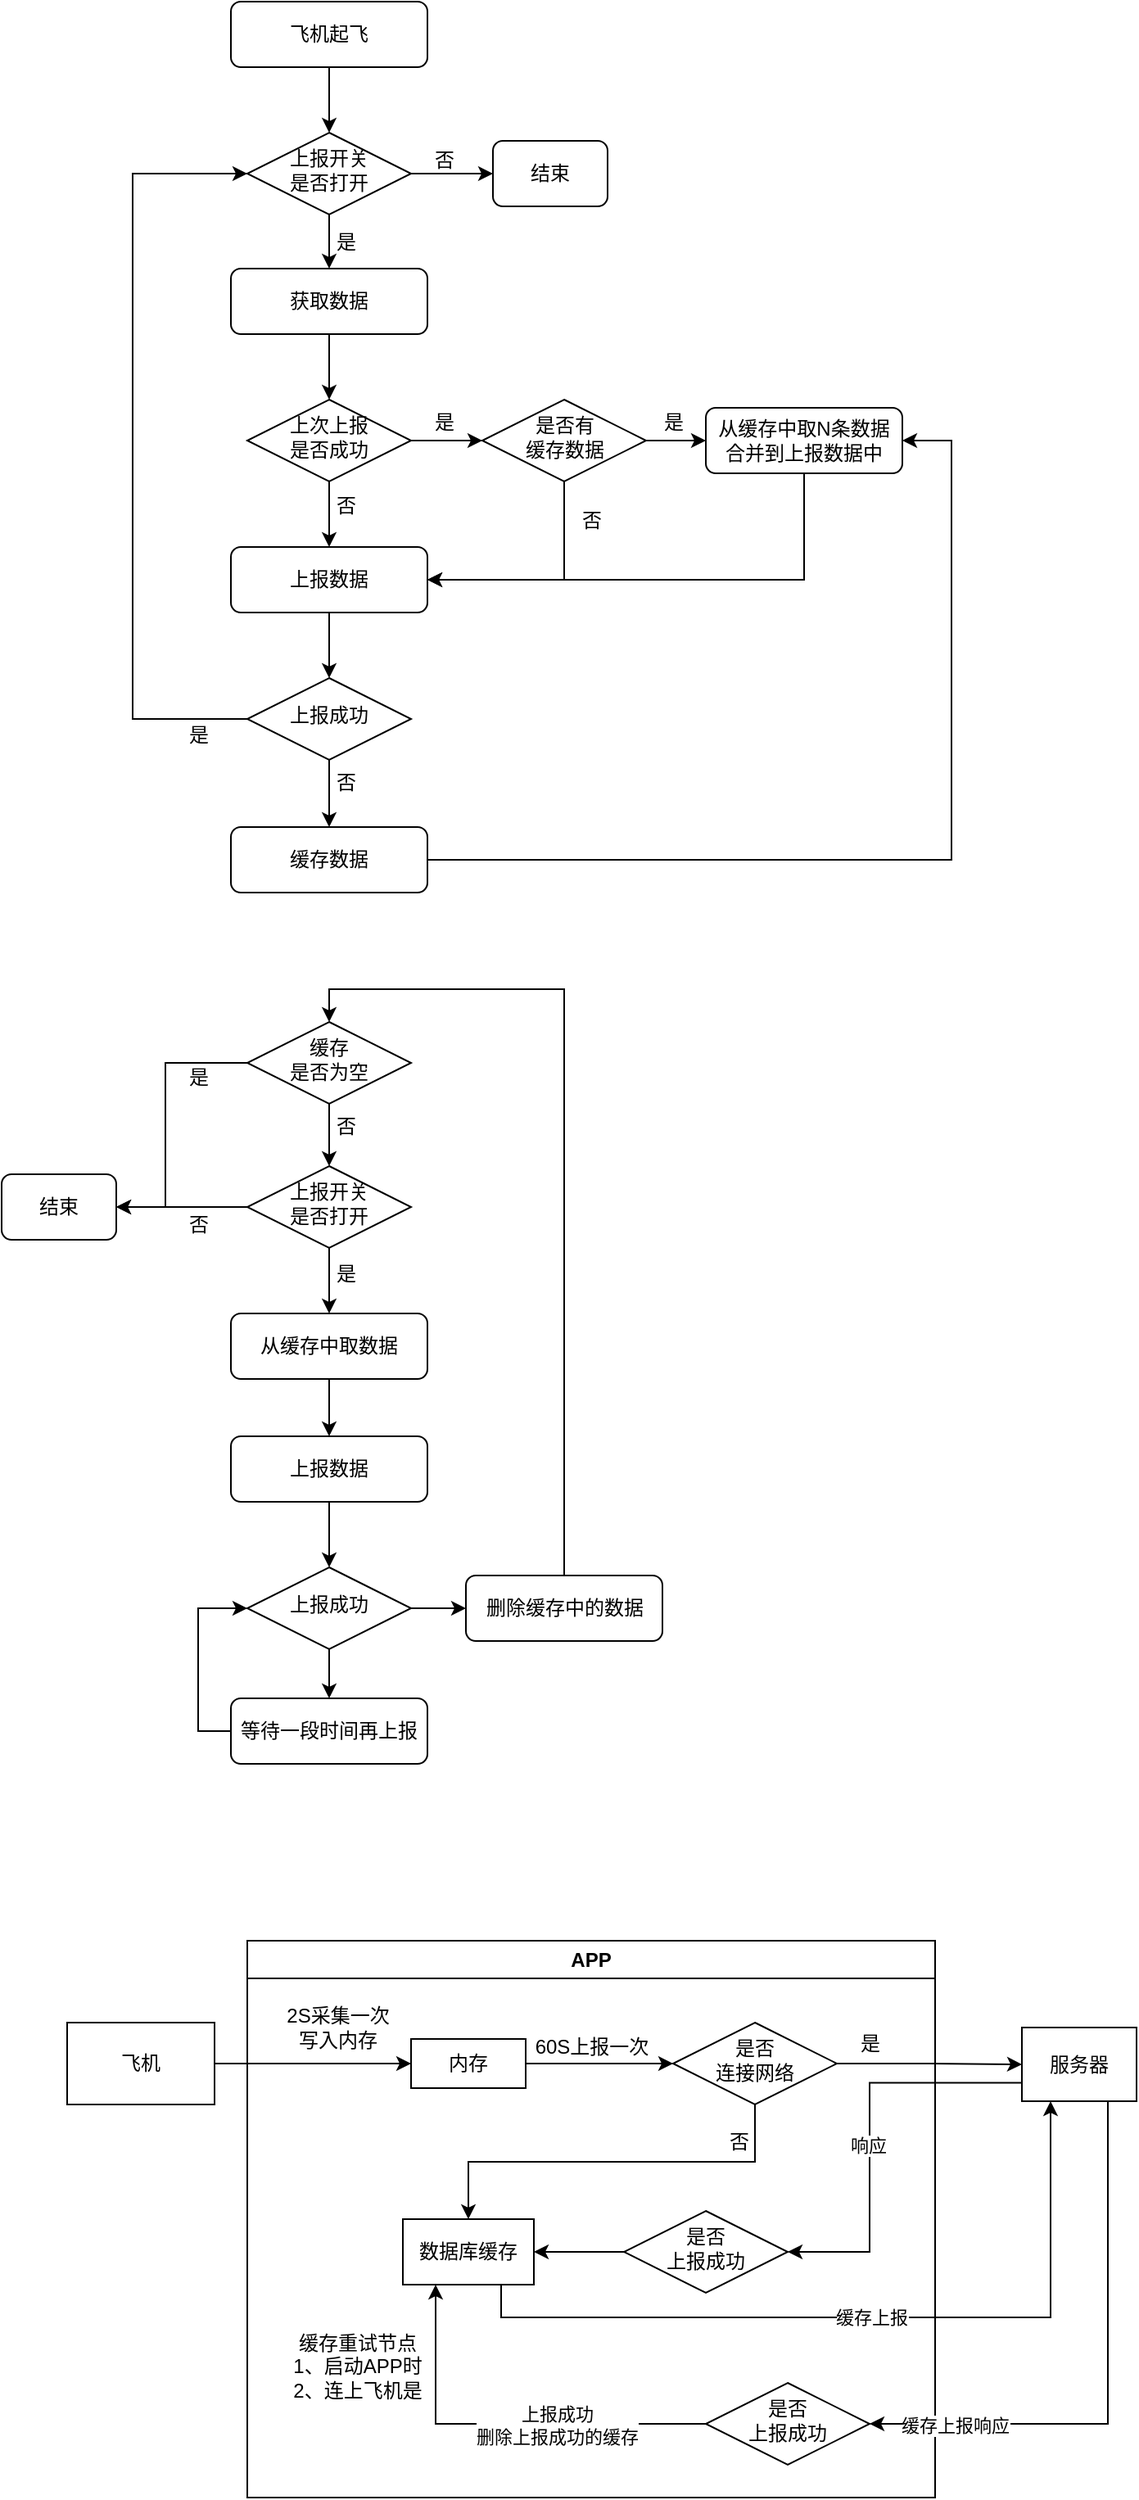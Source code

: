 <mxfile version="21.3.7" type="github">
  <diagram id="C5RBs43oDa-KdzZeNtuy" name="Page-1">
    <mxGraphModel dx="1619" dy="796" grid="1" gridSize="10" guides="1" tooltips="1" connect="1" arrows="1" fold="1" page="1" pageScale="1" pageWidth="827" pageHeight="1169" math="0" shadow="0">
      <root>
        <mxCell id="WIyWlLk6GJQsqaUBKTNV-0" />
        <mxCell id="WIyWlLk6GJQsqaUBKTNV-1" parent="WIyWlLk6GJQsqaUBKTNV-0" />
        <mxCell id="kAMANX2P3jgM0Xem9M4I-11" style="edgeStyle=orthogonalEdgeStyle;rounded=0;orthogonalLoop=1;jettySize=auto;html=1;exitX=0.5;exitY=1;exitDx=0;exitDy=0;entryX=0.5;entryY=0;entryDx=0;entryDy=0;" parent="WIyWlLk6GJQsqaUBKTNV-1" source="WIyWlLk6GJQsqaUBKTNV-3" target="WIyWlLk6GJQsqaUBKTNV-6" edge="1">
          <mxGeometry relative="1" as="geometry" />
        </mxCell>
        <mxCell id="WIyWlLk6GJQsqaUBKTNV-3" value="飞机起飞" style="rounded=1;whiteSpace=wrap;html=1;fontSize=12;glass=0;strokeWidth=1;shadow=0;" parent="WIyWlLk6GJQsqaUBKTNV-1" vertex="1">
          <mxGeometry x="160" y="16" width="120" height="40" as="geometry" />
        </mxCell>
        <mxCell id="kAMANX2P3jgM0Xem9M4I-12" style="edgeStyle=orthogonalEdgeStyle;rounded=0;orthogonalLoop=1;jettySize=auto;html=1;exitX=0.5;exitY=1;exitDx=0;exitDy=0;entryX=0.5;entryY=0;entryDx=0;entryDy=0;" parent="WIyWlLk6GJQsqaUBKTNV-1" source="WIyWlLk6GJQsqaUBKTNV-6" target="kAMANX2P3jgM0Xem9M4I-2" edge="1">
          <mxGeometry relative="1" as="geometry" />
        </mxCell>
        <mxCell id="kAMANX2P3jgM0Xem9M4I-13" style="edgeStyle=orthogonalEdgeStyle;rounded=0;orthogonalLoop=1;jettySize=auto;html=1;exitX=1;exitY=0.5;exitDx=0;exitDy=0;entryX=0;entryY=0.5;entryDx=0;entryDy=0;" parent="WIyWlLk6GJQsqaUBKTNV-1" source="WIyWlLk6GJQsqaUBKTNV-6" target="WIyWlLk6GJQsqaUBKTNV-7" edge="1">
          <mxGeometry relative="1" as="geometry" />
        </mxCell>
        <mxCell id="WIyWlLk6GJQsqaUBKTNV-6" value="上报开关&lt;br&gt;是否打开" style="rhombus;whiteSpace=wrap;html=1;shadow=0;fontFamily=Helvetica;fontSize=12;align=center;strokeWidth=1;spacing=6;spacingTop=-4;" parent="WIyWlLk6GJQsqaUBKTNV-1" vertex="1">
          <mxGeometry x="170" y="96" width="100" height="50" as="geometry" />
        </mxCell>
        <mxCell id="WIyWlLk6GJQsqaUBKTNV-7" value="结束" style="rounded=1;whiteSpace=wrap;html=1;fontSize=12;glass=0;strokeWidth=1;shadow=0;" parent="WIyWlLk6GJQsqaUBKTNV-1" vertex="1">
          <mxGeometry x="320" y="101" width="70" height="40" as="geometry" />
        </mxCell>
        <mxCell id="kAMANX2P3jgM0Xem9M4I-5" value="" style="edgeStyle=orthogonalEdgeStyle;rounded=0;orthogonalLoop=1;jettySize=auto;html=1;" parent="WIyWlLk6GJQsqaUBKTNV-1" source="kAMANX2P3jgM0Xem9M4I-2" edge="1">
          <mxGeometry relative="1" as="geometry">
            <mxPoint x="220" y="259" as="targetPoint" />
          </mxGeometry>
        </mxCell>
        <mxCell id="kAMANX2P3jgM0Xem9M4I-2" value="获取数据" style="rounded=1;whiteSpace=wrap;html=1;fontSize=12;glass=0;strokeWidth=1;shadow=0;" parent="WIyWlLk6GJQsqaUBKTNV-1" vertex="1">
          <mxGeometry x="160" y="179" width="120" height="40" as="geometry" />
        </mxCell>
        <mxCell id="kAMANX2P3jgM0Xem9M4I-20" style="edgeStyle=orthogonalEdgeStyle;rounded=0;orthogonalLoop=1;jettySize=auto;html=1;exitX=0.5;exitY=1;exitDx=0;exitDy=0;entryX=0.5;entryY=0;entryDx=0;entryDy=0;" parent="WIyWlLk6GJQsqaUBKTNV-1" source="kAMANX2P3jgM0Xem9M4I-6" target="kAMANX2P3jgM0Xem9M4I-10" edge="1">
          <mxGeometry relative="1" as="geometry" />
        </mxCell>
        <mxCell id="kAMANX2P3jgM0Xem9M4I-29" style="edgeStyle=orthogonalEdgeStyle;rounded=0;orthogonalLoop=1;jettySize=auto;html=1;exitX=0;exitY=0.5;exitDx=0;exitDy=0;entryX=0;entryY=0.5;entryDx=0;entryDy=0;" parent="WIyWlLk6GJQsqaUBKTNV-1" source="kAMANX2P3jgM0Xem9M4I-6" target="WIyWlLk6GJQsqaUBKTNV-6" edge="1">
          <mxGeometry relative="1" as="geometry">
            <Array as="points">
              <mxPoint x="100" y="454" />
              <mxPoint x="100" y="121" />
            </Array>
          </mxGeometry>
        </mxCell>
        <mxCell id="kAMANX2P3jgM0Xem9M4I-6" value="上报成功" style="rhombus;whiteSpace=wrap;html=1;shadow=0;fontFamily=Helvetica;fontSize=12;align=center;strokeWidth=1;spacing=6;spacingTop=-4;" parent="WIyWlLk6GJQsqaUBKTNV-1" vertex="1">
          <mxGeometry x="170" y="429" width="100" height="50" as="geometry" />
        </mxCell>
        <mxCell id="kAMANX2P3jgM0Xem9M4I-57" style="edgeStyle=orthogonalEdgeStyle;rounded=0;orthogonalLoop=1;jettySize=auto;html=1;exitX=1;exitY=0.5;exitDx=0;exitDy=0;entryX=1;entryY=0.5;entryDx=0;entryDy=0;" parent="WIyWlLk6GJQsqaUBKTNV-1" source="kAMANX2P3jgM0Xem9M4I-10" target="kAMANX2P3jgM0Xem9M4I-15" edge="1">
          <mxGeometry relative="1" as="geometry">
            <Array as="points">
              <mxPoint x="600" y="540" />
              <mxPoint x="600" y="284" />
            </Array>
          </mxGeometry>
        </mxCell>
        <mxCell id="kAMANX2P3jgM0Xem9M4I-10" value="缓存数据" style="whiteSpace=wrap;html=1;rounded=1;glass=0;strokeWidth=1;shadow=0;" parent="WIyWlLk6GJQsqaUBKTNV-1" vertex="1">
          <mxGeometry x="160" y="520" width="120" height="40" as="geometry" />
        </mxCell>
        <mxCell id="kAMANX2P3jgM0Xem9M4I-22" style="edgeStyle=orthogonalEdgeStyle;rounded=0;orthogonalLoop=1;jettySize=auto;html=1;exitX=0.5;exitY=1;exitDx=0;exitDy=0;entryX=0.5;entryY=0;entryDx=0;entryDy=0;" parent="WIyWlLk6GJQsqaUBKTNV-1" source="kAMANX2P3jgM0Xem9M4I-14" target="kAMANX2P3jgM0Xem9M4I-21" edge="1">
          <mxGeometry relative="1" as="geometry" />
        </mxCell>
        <mxCell id="kAMANX2P3jgM0Xem9M4I-26" style="edgeStyle=orthogonalEdgeStyle;rounded=0;orthogonalLoop=1;jettySize=auto;html=1;exitX=1;exitY=0.5;exitDx=0;exitDy=0;entryX=0;entryY=0.5;entryDx=0;entryDy=0;" parent="WIyWlLk6GJQsqaUBKTNV-1" source="kAMANX2P3jgM0Xem9M4I-14" target="kAMANX2P3jgM0Xem9M4I-25" edge="1">
          <mxGeometry relative="1" as="geometry" />
        </mxCell>
        <mxCell id="kAMANX2P3jgM0Xem9M4I-14" value="上次上报&lt;br&gt;是否成功" style="rhombus;whiteSpace=wrap;html=1;shadow=0;fontFamily=Helvetica;fontSize=12;align=center;strokeWidth=1;spacing=6;spacingTop=-4;" parent="WIyWlLk6GJQsqaUBKTNV-1" vertex="1">
          <mxGeometry x="170" y="259" width="100" height="50" as="geometry" />
        </mxCell>
        <mxCell id="kAMANX2P3jgM0Xem9M4I-24" style="edgeStyle=orthogonalEdgeStyle;rounded=0;orthogonalLoop=1;jettySize=auto;html=1;exitX=0.5;exitY=1;exitDx=0;exitDy=0;entryX=1;entryY=0.5;entryDx=0;entryDy=0;" parent="WIyWlLk6GJQsqaUBKTNV-1" source="kAMANX2P3jgM0Xem9M4I-15" target="kAMANX2P3jgM0Xem9M4I-21" edge="1">
          <mxGeometry relative="1" as="geometry" />
        </mxCell>
        <mxCell id="kAMANX2P3jgM0Xem9M4I-15" value="从缓存中取N条数据&lt;br&gt;合并到上报数据中" style="rounded=1;whiteSpace=wrap;html=1;fontSize=12;glass=0;strokeWidth=1;shadow=0;" parent="WIyWlLk6GJQsqaUBKTNV-1" vertex="1">
          <mxGeometry x="450" y="264" width="120" height="40" as="geometry" />
        </mxCell>
        <mxCell id="kAMANX2P3jgM0Xem9M4I-23" style="edgeStyle=orthogonalEdgeStyle;rounded=0;orthogonalLoop=1;jettySize=auto;html=1;exitX=0.5;exitY=1;exitDx=0;exitDy=0;entryX=0.5;entryY=0;entryDx=0;entryDy=0;" parent="WIyWlLk6GJQsqaUBKTNV-1" source="kAMANX2P3jgM0Xem9M4I-21" target="kAMANX2P3jgM0Xem9M4I-6" edge="1">
          <mxGeometry relative="1" as="geometry" />
        </mxCell>
        <mxCell id="kAMANX2P3jgM0Xem9M4I-21" value="上报数据" style="rounded=1;whiteSpace=wrap;html=1;fontSize=12;glass=0;strokeWidth=1;shadow=0;" parent="WIyWlLk6GJQsqaUBKTNV-1" vertex="1">
          <mxGeometry x="160" y="349" width="120" height="40" as="geometry" />
        </mxCell>
        <mxCell id="kAMANX2P3jgM0Xem9M4I-27" style="edgeStyle=orthogonalEdgeStyle;rounded=0;orthogonalLoop=1;jettySize=auto;html=1;exitX=1;exitY=0.5;exitDx=0;exitDy=0;entryX=0;entryY=0.5;entryDx=0;entryDy=0;" parent="WIyWlLk6GJQsqaUBKTNV-1" source="kAMANX2P3jgM0Xem9M4I-25" target="kAMANX2P3jgM0Xem9M4I-15" edge="1">
          <mxGeometry relative="1" as="geometry" />
        </mxCell>
        <mxCell id="kAMANX2P3jgM0Xem9M4I-28" style="edgeStyle=orthogonalEdgeStyle;rounded=0;orthogonalLoop=1;jettySize=auto;html=1;exitX=0.5;exitY=1;exitDx=0;exitDy=0;entryX=1;entryY=0.5;entryDx=0;entryDy=0;" parent="WIyWlLk6GJQsqaUBKTNV-1" source="kAMANX2P3jgM0Xem9M4I-25" target="kAMANX2P3jgM0Xem9M4I-21" edge="1">
          <mxGeometry relative="1" as="geometry" />
        </mxCell>
        <mxCell id="kAMANX2P3jgM0Xem9M4I-25" value="是否有&lt;br&gt;缓存数据" style="rhombus;whiteSpace=wrap;html=1;shadow=0;fontFamily=Helvetica;fontSize=12;align=center;strokeWidth=1;spacing=6;spacingTop=-4;" parent="WIyWlLk6GJQsqaUBKTNV-1" vertex="1">
          <mxGeometry x="313.5" y="259" width="100" height="50" as="geometry" />
        </mxCell>
        <mxCell id="kAMANX2P3jgM0Xem9M4I-30" value="否" style="text;html=1;align=center;verticalAlign=middle;resizable=0;points=[];autosize=1;strokeColor=none;fillColor=none;" parent="WIyWlLk6GJQsqaUBKTNV-1" vertex="1">
          <mxGeometry x="210" y="478" width="40" height="30" as="geometry" />
        </mxCell>
        <mxCell id="kAMANX2P3jgM0Xem9M4I-31" value="是" style="text;html=1;align=center;verticalAlign=middle;resizable=0;points=[];autosize=1;strokeColor=none;fillColor=none;" parent="WIyWlLk6GJQsqaUBKTNV-1" vertex="1">
          <mxGeometry x="120" y="449" width="40" height="30" as="geometry" />
        </mxCell>
        <mxCell id="kAMANX2P3jgM0Xem9M4I-32" value="否" style="text;html=1;align=center;verticalAlign=middle;resizable=0;points=[];autosize=1;strokeColor=none;fillColor=none;" parent="WIyWlLk6GJQsqaUBKTNV-1" vertex="1">
          <mxGeometry x="360" y="318" width="40" height="30" as="geometry" />
        </mxCell>
        <mxCell id="kAMANX2P3jgM0Xem9M4I-33" value="是" style="text;html=1;align=center;verticalAlign=middle;resizable=0;points=[];autosize=1;strokeColor=none;fillColor=none;" parent="WIyWlLk6GJQsqaUBKTNV-1" vertex="1">
          <mxGeometry x="410" y="258" width="40" height="30" as="geometry" />
        </mxCell>
        <mxCell id="kAMANX2P3jgM0Xem9M4I-34" value="否" style="text;html=1;align=center;verticalAlign=middle;resizable=0;points=[];autosize=1;strokeColor=none;fillColor=none;" parent="WIyWlLk6GJQsqaUBKTNV-1" vertex="1">
          <mxGeometry x="210" y="309" width="40" height="30" as="geometry" />
        </mxCell>
        <mxCell id="kAMANX2P3jgM0Xem9M4I-35" value="是" style="text;html=1;align=center;verticalAlign=middle;resizable=0;points=[];autosize=1;strokeColor=none;fillColor=none;" parent="WIyWlLk6GJQsqaUBKTNV-1" vertex="1">
          <mxGeometry x="270" y="258" width="40" height="30" as="geometry" />
        </mxCell>
        <mxCell id="kAMANX2P3jgM0Xem9M4I-36" value="是" style="text;html=1;align=center;verticalAlign=middle;resizable=0;points=[];autosize=1;strokeColor=none;fillColor=none;" parent="WIyWlLk6GJQsqaUBKTNV-1" vertex="1">
          <mxGeometry x="210" y="148" width="40" height="30" as="geometry" />
        </mxCell>
        <mxCell id="kAMANX2P3jgM0Xem9M4I-37" value="否" style="text;html=1;align=center;verticalAlign=middle;resizable=0;points=[];autosize=1;strokeColor=none;fillColor=none;" parent="WIyWlLk6GJQsqaUBKTNV-1" vertex="1">
          <mxGeometry x="270" y="98" width="40" height="30" as="geometry" />
        </mxCell>
        <mxCell id="kAMANX2P3jgM0Xem9M4I-61" style="edgeStyle=orthogonalEdgeStyle;rounded=0;orthogonalLoop=1;jettySize=auto;html=1;exitX=0.5;exitY=1;exitDx=0;exitDy=0;entryX=0.5;entryY=0;entryDx=0;entryDy=0;" parent="WIyWlLk6GJQsqaUBKTNV-1" source="kAMANX2P3jgM0Xem9M4I-38" target="kAMANX2P3jgM0Xem9M4I-39" edge="1">
          <mxGeometry relative="1" as="geometry" />
        </mxCell>
        <mxCell id="kAMANX2P3jgM0Xem9M4I-38" value="从缓存中取数据" style="whiteSpace=wrap;html=1;rounded=1;glass=0;strokeWidth=1;shadow=0;" parent="WIyWlLk6GJQsqaUBKTNV-1" vertex="1">
          <mxGeometry x="160" y="817" width="120" height="40" as="geometry" />
        </mxCell>
        <mxCell id="kAMANX2P3jgM0Xem9M4I-45" style="edgeStyle=orthogonalEdgeStyle;rounded=0;orthogonalLoop=1;jettySize=auto;html=1;exitX=0.5;exitY=1;exitDx=0;exitDy=0;entryX=0.5;entryY=0;entryDx=0;entryDy=0;" parent="WIyWlLk6GJQsqaUBKTNV-1" source="kAMANX2P3jgM0Xem9M4I-39" target="kAMANX2P3jgM0Xem9M4I-44" edge="1">
          <mxGeometry relative="1" as="geometry" />
        </mxCell>
        <mxCell id="kAMANX2P3jgM0Xem9M4I-39" value="上报数据" style="whiteSpace=wrap;html=1;rounded=1;glass=0;strokeWidth=1;shadow=0;" parent="WIyWlLk6GJQsqaUBKTNV-1" vertex="1">
          <mxGeometry x="160" y="892" width="120" height="40" as="geometry" />
        </mxCell>
        <mxCell id="kAMANX2P3jgM0Xem9M4I-49" style="edgeStyle=orthogonalEdgeStyle;rounded=0;orthogonalLoop=1;jettySize=auto;html=1;exitX=0.5;exitY=1;exitDx=0;exitDy=0;entryX=0.5;entryY=0;entryDx=0;entryDy=0;" parent="WIyWlLk6GJQsqaUBKTNV-1" source="kAMANX2P3jgM0Xem9M4I-44" target="kAMANX2P3jgM0Xem9M4I-48" edge="1">
          <mxGeometry relative="1" as="geometry" />
        </mxCell>
        <mxCell id="kAMANX2P3jgM0Xem9M4I-51" style="edgeStyle=orthogonalEdgeStyle;rounded=0;orthogonalLoop=1;jettySize=auto;html=1;exitX=1;exitY=0.5;exitDx=0;exitDy=0;entryX=0;entryY=0.5;entryDx=0;entryDy=0;" parent="WIyWlLk6GJQsqaUBKTNV-1" source="kAMANX2P3jgM0Xem9M4I-44" target="kAMANX2P3jgM0Xem9M4I-50" edge="1">
          <mxGeometry relative="1" as="geometry" />
        </mxCell>
        <mxCell id="kAMANX2P3jgM0Xem9M4I-44" value="上报成功" style="rhombus;whiteSpace=wrap;html=1;shadow=0;fontFamily=Helvetica;fontSize=12;align=center;strokeWidth=1;spacing=6;spacingTop=-4;" parent="WIyWlLk6GJQsqaUBKTNV-1" vertex="1">
          <mxGeometry x="170" y="972" width="100" height="50" as="geometry" />
        </mxCell>
        <mxCell id="kAMANX2P3jgM0Xem9M4I-53" style="edgeStyle=orthogonalEdgeStyle;rounded=0;orthogonalLoop=1;jettySize=auto;html=1;exitX=0;exitY=0.5;exitDx=0;exitDy=0;entryX=0;entryY=0.5;entryDx=0;entryDy=0;" parent="WIyWlLk6GJQsqaUBKTNV-1" source="kAMANX2P3jgM0Xem9M4I-48" target="kAMANX2P3jgM0Xem9M4I-44" edge="1">
          <mxGeometry relative="1" as="geometry" />
        </mxCell>
        <mxCell id="kAMANX2P3jgM0Xem9M4I-48" value="等待一段时间再上报" style="whiteSpace=wrap;html=1;rounded=1;glass=0;strokeWidth=1;shadow=0;" parent="WIyWlLk6GJQsqaUBKTNV-1" vertex="1">
          <mxGeometry x="160" y="1052" width="120" height="40" as="geometry" />
        </mxCell>
        <mxCell id="kAMANX2P3jgM0Xem9M4I-62" style="edgeStyle=orthogonalEdgeStyle;rounded=0;orthogonalLoop=1;jettySize=auto;html=1;exitX=0.5;exitY=0;exitDx=0;exitDy=0;entryX=0.5;entryY=0;entryDx=0;entryDy=0;" parent="WIyWlLk6GJQsqaUBKTNV-1" source="kAMANX2P3jgM0Xem9M4I-50" target="kAMANX2P3jgM0Xem9M4I-58" edge="1">
          <mxGeometry relative="1" as="geometry" />
        </mxCell>
        <mxCell id="kAMANX2P3jgM0Xem9M4I-50" value="删除缓存中的数据" style="whiteSpace=wrap;html=1;rounded=1;glass=0;strokeWidth=1;shadow=0;" parent="WIyWlLk6GJQsqaUBKTNV-1" vertex="1">
          <mxGeometry x="303.5" y="977" width="120" height="40" as="geometry" />
        </mxCell>
        <mxCell id="kAMANX2P3jgM0Xem9M4I-60" style="edgeStyle=orthogonalEdgeStyle;rounded=0;orthogonalLoop=1;jettySize=auto;html=1;exitX=0.5;exitY=1;exitDx=0;exitDy=0;entryX=0.5;entryY=0;entryDx=0;entryDy=0;" parent="WIyWlLk6GJQsqaUBKTNV-1" source="kAMANX2P3jgM0Xem9M4I-54" target="kAMANX2P3jgM0Xem9M4I-38" edge="1">
          <mxGeometry relative="1" as="geometry" />
        </mxCell>
        <mxCell id="kAMANX2P3jgM0Xem9M4I-64" style="edgeStyle=orthogonalEdgeStyle;rounded=0;orthogonalLoop=1;jettySize=auto;html=1;exitX=0;exitY=0.5;exitDx=0;exitDy=0;entryX=1;entryY=0.5;entryDx=0;entryDy=0;" parent="WIyWlLk6GJQsqaUBKTNV-1" source="kAMANX2P3jgM0Xem9M4I-54" target="kAMANX2P3jgM0Xem9M4I-63" edge="1">
          <mxGeometry relative="1" as="geometry" />
        </mxCell>
        <mxCell id="kAMANX2P3jgM0Xem9M4I-54" value="上报开关&lt;br&gt;是否打开" style="rhombus;whiteSpace=wrap;html=1;shadow=0;fontFamily=Helvetica;fontSize=12;align=center;strokeWidth=1;spacing=6;spacingTop=-4;" parent="WIyWlLk6GJQsqaUBKTNV-1" vertex="1">
          <mxGeometry x="170" y="727" width="100" height="50" as="geometry" />
        </mxCell>
        <mxCell id="kAMANX2P3jgM0Xem9M4I-59" style="edgeStyle=orthogonalEdgeStyle;rounded=0;orthogonalLoop=1;jettySize=auto;html=1;exitX=0.5;exitY=1;exitDx=0;exitDy=0;entryX=0.5;entryY=0;entryDx=0;entryDy=0;" parent="WIyWlLk6GJQsqaUBKTNV-1" source="kAMANX2P3jgM0Xem9M4I-58" target="kAMANX2P3jgM0Xem9M4I-54" edge="1">
          <mxGeometry relative="1" as="geometry" />
        </mxCell>
        <mxCell id="kAMANX2P3jgM0Xem9M4I-65" style="edgeStyle=orthogonalEdgeStyle;rounded=0;orthogonalLoop=1;jettySize=auto;html=1;exitX=0;exitY=0.5;exitDx=0;exitDy=0;entryX=1;entryY=0.5;entryDx=0;entryDy=0;" parent="WIyWlLk6GJQsqaUBKTNV-1" source="kAMANX2P3jgM0Xem9M4I-58" target="kAMANX2P3jgM0Xem9M4I-63" edge="1">
          <mxGeometry relative="1" as="geometry">
            <Array as="points">
              <mxPoint x="120" y="664" />
              <mxPoint x="120" y="752" />
            </Array>
          </mxGeometry>
        </mxCell>
        <mxCell id="kAMANX2P3jgM0Xem9M4I-58" value="缓存&lt;br&gt;是否为空" style="rhombus;whiteSpace=wrap;html=1;shadow=0;fontFamily=Helvetica;fontSize=12;align=center;strokeWidth=1;spacing=6;spacingTop=-4;" parent="WIyWlLk6GJQsqaUBKTNV-1" vertex="1">
          <mxGeometry x="170" y="639" width="100" height="50" as="geometry" />
        </mxCell>
        <mxCell id="kAMANX2P3jgM0Xem9M4I-63" value="结束" style="whiteSpace=wrap;html=1;rounded=1;glass=0;strokeWidth=1;shadow=0;" parent="WIyWlLk6GJQsqaUBKTNV-1" vertex="1">
          <mxGeometry x="20" y="732" width="70" height="40" as="geometry" />
        </mxCell>
        <mxCell id="kAMANX2P3jgM0Xem9M4I-66" value="否" style="text;html=1;align=center;verticalAlign=middle;resizable=0;points=[];autosize=1;strokeColor=none;fillColor=none;" parent="WIyWlLk6GJQsqaUBKTNV-1" vertex="1">
          <mxGeometry x="210" y="688" width="40" height="30" as="geometry" />
        </mxCell>
        <mxCell id="kAMANX2P3jgM0Xem9M4I-67" value="是" style="text;html=1;align=center;verticalAlign=middle;resizable=0;points=[];autosize=1;strokeColor=none;fillColor=none;" parent="WIyWlLk6GJQsqaUBKTNV-1" vertex="1">
          <mxGeometry x="210" y="778" width="40" height="30" as="geometry" />
        </mxCell>
        <mxCell id="kAMANX2P3jgM0Xem9M4I-68" value="是" style="text;html=1;align=center;verticalAlign=middle;resizable=0;points=[];autosize=1;strokeColor=none;fillColor=none;" parent="WIyWlLk6GJQsqaUBKTNV-1" vertex="1">
          <mxGeometry x="120" y="658" width="40" height="30" as="geometry" />
        </mxCell>
        <mxCell id="kAMANX2P3jgM0Xem9M4I-69" value="否" style="text;html=1;align=center;verticalAlign=middle;resizable=0;points=[];autosize=1;strokeColor=none;fillColor=none;" parent="WIyWlLk6GJQsqaUBKTNV-1" vertex="1">
          <mxGeometry x="120" y="748" width="40" height="30" as="geometry" />
        </mxCell>
        <mxCell id="asmpH4zXZmEVkqIOQxKi-1" value="APP" style="swimlane;whiteSpace=wrap;html=1;" vertex="1" parent="WIyWlLk6GJQsqaUBKTNV-1">
          <mxGeometry x="170" y="1200" width="420" height="340" as="geometry" />
        </mxCell>
        <mxCell id="asmpH4zXZmEVkqIOQxKi-9" style="edgeStyle=orthogonalEdgeStyle;rounded=0;orthogonalLoop=1;jettySize=auto;html=1;exitX=1;exitY=0.5;exitDx=0;exitDy=0;entryX=0;entryY=0.5;entryDx=0;entryDy=0;" edge="1" parent="asmpH4zXZmEVkqIOQxKi-1" source="asmpH4zXZmEVkqIOQxKi-3" target="asmpH4zXZmEVkqIOQxKi-5">
          <mxGeometry relative="1" as="geometry" />
        </mxCell>
        <mxCell id="asmpH4zXZmEVkqIOQxKi-3" value="内存" style="rounded=0;whiteSpace=wrap;html=1;" vertex="1" parent="asmpH4zXZmEVkqIOQxKi-1">
          <mxGeometry x="100" y="60" width="70" height="30" as="geometry" />
        </mxCell>
        <mxCell id="asmpH4zXZmEVkqIOQxKi-15" style="edgeStyle=orthogonalEdgeStyle;rounded=0;orthogonalLoop=1;jettySize=auto;html=1;exitX=0.5;exitY=1;exitDx=0;exitDy=0;entryX=0.5;entryY=0;entryDx=0;entryDy=0;" edge="1" parent="asmpH4zXZmEVkqIOQxKi-1" source="asmpH4zXZmEVkqIOQxKi-5" target="asmpH4zXZmEVkqIOQxKi-6">
          <mxGeometry relative="1" as="geometry" />
        </mxCell>
        <mxCell id="asmpH4zXZmEVkqIOQxKi-5" value="是否&lt;br&gt;连接网络" style="rhombus;whiteSpace=wrap;html=1;shadow=0;fontFamily=Helvetica;fontSize=12;align=center;strokeWidth=1;spacing=6;spacingTop=-4;" vertex="1" parent="asmpH4zXZmEVkqIOQxKi-1">
          <mxGeometry x="260" y="50" width="100" height="50" as="geometry" />
        </mxCell>
        <mxCell id="asmpH4zXZmEVkqIOQxKi-6" value="数据库缓存" style="rounded=0;whiteSpace=wrap;html=1;" vertex="1" parent="asmpH4zXZmEVkqIOQxKi-1">
          <mxGeometry x="95" y="170" width="80" height="40" as="geometry" />
        </mxCell>
        <mxCell id="asmpH4zXZmEVkqIOQxKi-14" style="edgeStyle=orthogonalEdgeStyle;rounded=0;orthogonalLoop=1;jettySize=auto;html=1;exitX=0;exitY=0.5;exitDx=0;exitDy=0;entryX=1;entryY=0.5;entryDx=0;entryDy=0;" edge="1" parent="asmpH4zXZmEVkqIOQxKi-1" source="asmpH4zXZmEVkqIOQxKi-8" target="asmpH4zXZmEVkqIOQxKi-6">
          <mxGeometry relative="1" as="geometry" />
        </mxCell>
        <mxCell id="asmpH4zXZmEVkqIOQxKi-8" value="是否&lt;br&gt;上报成功" style="rhombus;whiteSpace=wrap;html=1;shadow=0;fontFamily=Helvetica;fontSize=12;align=center;strokeWidth=1;spacing=6;spacingTop=-4;" vertex="1" parent="asmpH4zXZmEVkqIOQxKi-1">
          <mxGeometry x="230" y="165" width="100" height="50" as="geometry" />
        </mxCell>
        <mxCell id="asmpH4zXZmEVkqIOQxKi-18" value="2S采集一次&lt;br&gt;写入内存" style="text;html=1;align=center;verticalAlign=middle;resizable=0;points=[];autosize=1;strokeColor=none;fillColor=none;" vertex="1" parent="asmpH4zXZmEVkqIOQxKi-1">
          <mxGeometry x="10" y="33" width="90" height="40" as="geometry" />
        </mxCell>
        <mxCell id="asmpH4zXZmEVkqIOQxKi-19" value="缓存重试节点&lt;br&gt;1、启动APP时&lt;br&gt;2、连上飞机是" style="text;html=1;align=center;verticalAlign=middle;resizable=0;points=[];autosize=1;strokeColor=none;fillColor=none;" vertex="1" parent="asmpH4zXZmEVkqIOQxKi-1">
          <mxGeometry x="17" y="230" width="100" height="60" as="geometry" />
        </mxCell>
        <mxCell id="asmpH4zXZmEVkqIOQxKi-22" value="60S上报一次" style="text;html=1;align=center;verticalAlign=middle;resizable=0;points=[];autosize=1;strokeColor=none;fillColor=none;" vertex="1" parent="asmpH4zXZmEVkqIOQxKi-1">
          <mxGeometry x="165" y="50" width="90" height="30" as="geometry" />
        </mxCell>
        <mxCell id="asmpH4zXZmEVkqIOQxKi-31" style="edgeStyle=orthogonalEdgeStyle;rounded=0;orthogonalLoop=1;jettySize=auto;html=1;exitX=0;exitY=0.5;exitDx=0;exitDy=0;entryX=0.25;entryY=1;entryDx=0;entryDy=0;" edge="1" parent="asmpH4zXZmEVkqIOQxKi-1" source="asmpH4zXZmEVkqIOQxKi-29" target="asmpH4zXZmEVkqIOQxKi-6">
          <mxGeometry relative="1" as="geometry" />
        </mxCell>
        <mxCell id="asmpH4zXZmEVkqIOQxKi-32" value="上报成功&lt;br&gt;删除上报成功的缓存" style="edgeLabel;html=1;align=center;verticalAlign=middle;resizable=0;points=[];" vertex="1" connectable="0" parent="asmpH4zXZmEVkqIOQxKi-31">
          <mxGeometry x="-0.27" y="1" relative="1" as="geometry">
            <mxPoint as="offset" />
          </mxGeometry>
        </mxCell>
        <mxCell id="asmpH4zXZmEVkqIOQxKi-29" value="是否&lt;br&gt;上报成功" style="rhombus;whiteSpace=wrap;html=1;shadow=0;fontFamily=Helvetica;fontSize=12;align=center;strokeWidth=1;spacing=6;spacingTop=-4;" vertex="1" parent="asmpH4zXZmEVkqIOQxKi-1">
          <mxGeometry x="280" y="270" width="100" height="50" as="geometry" />
        </mxCell>
        <mxCell id="asmpH4zXZmEVkqIOQxKi-11" style="edgeStyle=orthogonalEdgeStyle;rounded=0;orthogonalLoop=1;jettySize=auto;html=1;exitX=1;exitY=0.5;exitDx=0;exitDy=0;entryX=0;entryY=0.5;entryDx=0;entryDy=0;" edge="1" parent="WIyWlLk6GJQsqaUBKTNV-1" source="asmpH4zXZmEVkqIOQxKi-2" target="asmpH4zXZmEVkqIOQxKi-3">
          <mxGeometry relative="1" as="geometry" />
        </mxCell>
        <mxCell id="asmpH4zXZmEVkqIOQxKi-2" value="飞机" style="rounded=0;whiteSpace=wrap;html=1;" vertex="1" parent="WIyWlLk6GJQsqaUBKTNV-1">
          <mxGeometry x="60" y="1250" width="90" height="50" as="geometry" />
        </mxCell>
        <mxCell id="asmpH4zXZmEVkqIOQxKi-13" style="edgeStyle=orthogonalEdgeStyle;rounded=0;orthogonalLoop=1;jettySize=auto;html=1;exitX=0;exitY=0.75;exitDx=0;exitDy=0;entryX=1;entryY=0.5;entryDx=0;entryDy=0;" edge="1" parent="WIyWlLk6GJQsqaUBKTNV-1" source="asmpH4zXZmEVkqIOQxKi-7" target="asmpH4zXZmEVkqIOQxKi-8">
          <mxGeometry relative="1" as="geometry">
            <Array as="points">
              <mxPoint x="550" y="1287" />
              <mxPoint x="550" y="1390" />
            </Array>
          </mxGeometry>
        </mxCell>
        <mxCell id="asmpH4zXZmEVkqIOQxKi-21" value="响应" style="edgeLabel;html=1;align=center;verticalAlign=middle;resizable=0;points=[];" vertex="1" connectable="0" parent="asmpH4zXZmEVkqIOQxKi-13">
          <mxGeometry x="0.061" y="-1" relative="1" as="geometry">
            <mxPoint as="offset" />
          </mxGeometry>
        </mxCell>
        <mxCell id="asmpH4zXZmEVkqIOQxKi-27" style="edgeStyle=orthogonalEdgeStyle;rounded=0;orthogonalLoop=1;jettySize=auto;html=1;exitX=0.75;exitY=1;exitDx=0;exitDy=0;entryX=1;entryY=0.5;entryDx=0;entryDy=0;" edge="1" parent="WIyWlLk6GJQsqaUBKTNV-1" source="asmpH4zXZmEVkqIOQxKi-7" target="asmpH4zXZmEVkqIOQxKi-29">
          <mxGeometry relative="1" as="geometry">
            <mxPoint x="570" y="1500" as="targetPoint" />
          </mxGeometry>
        </mxCell>
        <mxCell id="asmpH4zXZmEVkqIOQxKi-30" value="缓存上报响应" style="edgeLabel;html=1;align=center;verticalAlign=middle;resizable=0;points=[];" vertex="1" connectable="0" parent="asmpH4zXZmEVkqIOQxKi-27">
          <mxGeometry x="0.705" y="1" relative="1" as="geometry">
            <mxPoint x="1" as="offset" />
          </mxGeometry>
        </mxCell>
        <mxCell id="asmpH4zXZmEVkqIOQxKi-7" value="服务器" style="rounded=0;whiteSpace=wrap;html=1;" vertex="1" parent="WIyWlLk6GJQsqaUBKTNV-1">
          <mxGeometry x="643" y="1253" width="70" height="45" as="geometry" />
        </mxCell>
        <mxCell id="asmpH4zXZmEVkqIOQxKi-10" style="edgeStyle=orthogonalEdgeStyle;rounded=0;orthogonalLoop=1;jettySize=auto;html=1;exitX=1;exitY=0.5;exitDx=0;exitDy=0;entryX=0;entryY=0.5;entryDx=0;entryDy=0;" edge="1" parent="WIyWlLk6GJQsqaUBKTNV-1" source="asmpH4zXZmEVkqIOQxKi-5" target="asmpH4zXZmEVkqIOQxKi-7">
          <mxGeometry relative="1" as="geometry" />
        </mxCell>
        <mxCell id="asmpH4zXZmEVkqIOQxKi-16" value="是" style="text;html=1;align=center;verticalAlign=middle;resizable=0;points=[];autosize=1;strokeColor=none;fillColor=none;" vertex="1" parent="WIyWlLk6GJQsqaUBKTNV-1">
          <mxGeometry x="530" y="1248" width="40" height="30" as="geometry" />
        </mxCell>
        <mxCell id="asmpH4zXZmEVkqIOQxKi-17" value="否" style="text;html=1;align=center;verticalAlign=middle;resizable=0;points=[];autosize=1;strokeColor=none;fillColor=none;" vertex="1" parent="WIyWlLk6GJQsqaUBKTNV-1">
          <mxGeometry x="450" y="1308" width="40" height="30" as="geometry" />
        </mxCell>
        <mxCell id="asmpH4zXZmEVkqIOQxKi-25" style="edgeStyle=orthogonalEdgeStyle;rounded=0;orthogonalLoop=1;jettySize=auto;html=1;exitX=0.75;exitY=1;exitDx=0;exitDy=0;entryX=0.25;entryY=1;entryDx=0;entryDy=0;" edge="1" parent="WIyWlLk6GJQsqaUBKTNV-1" source="asmpH4zXZmEVkqIOQxKi-6" target="asmpH4zXZmEVkqIOQxKi-7">
          <mxGeometry relative="1" as="geometry" />
        </mxCell>
        <mxCell id="asmpH4zXZmEVkqIOQxKi-26" value="缓存上报" style="edgeLabel;html=1;align=center;verticalAlign=middle;resizable=0;points=[];" vertex="1" connectable="0" parent="asmpH4zXZmEVkqIOQxKi-25">
          <mxGeometry x="0.009" relative="1" as="geometry">
            <mxPoint as="offset" />
          </mxGeometry>
        </mxCell>
      </root>
    </mxGraphModel>
  </diagram>
</mxfile>
